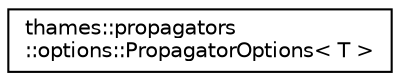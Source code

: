 digraph "Graphical Class Hierarchy"
{
 // LATEX_PDF_SIZE
  edge [fontname="Helvetica",fontsize="10",labelfontname="Helvetica",labelfontsize="10"];
  node [fontname="Helvetica",fontsize="10",shape=record];
  rankdir="LR";
  Node0 [label="thames::propagators\l::options::PropagatorOptions\< T \>",height=0.2,width=0.4,color="black", fillcolor="white", style="filled",URL="$structthames_1_1propagators_1_1options_1_1PropagatorOptions.html",tooltip="Struct to store options for propagators."];
}
